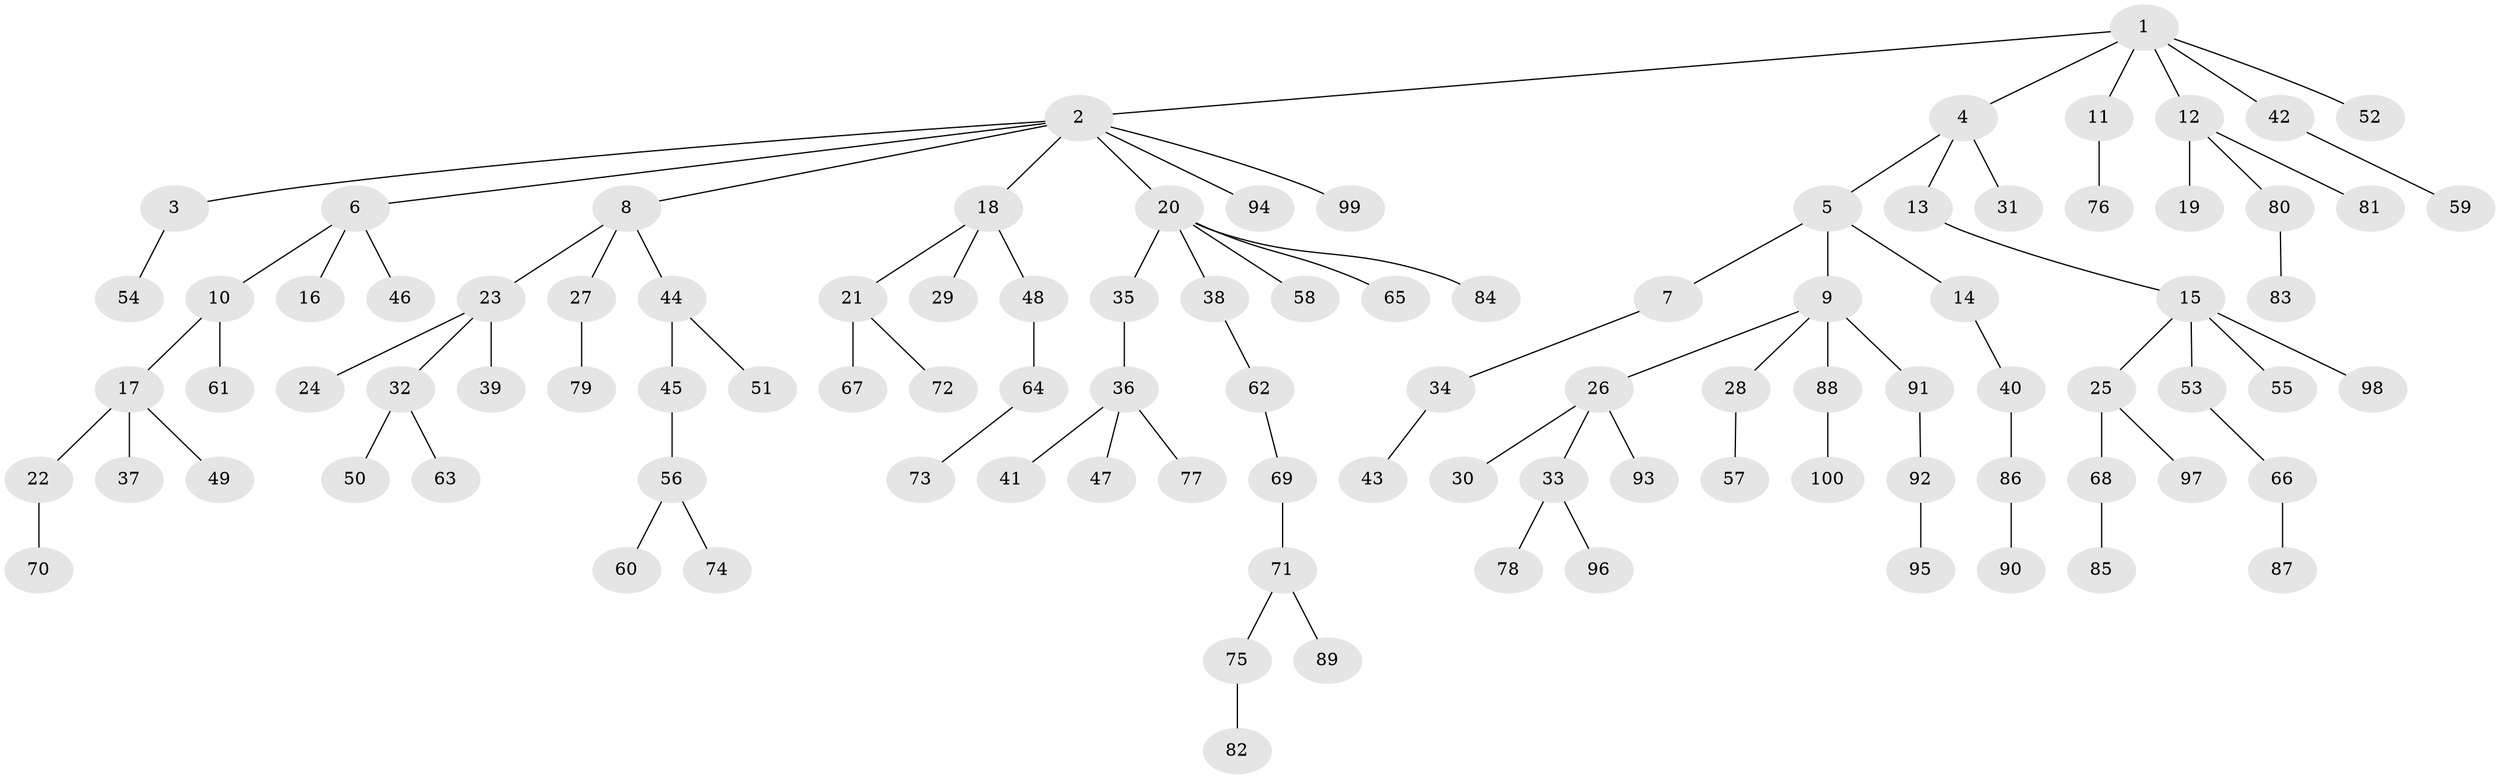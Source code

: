 // Generated by graph-tools (version 1.1) at 2025/38/02/21/25 10:38:55]
// undirected, 100 vertices, 99 edges
graph export_dot {
graph [start="1"]
  node [color=gray90,style=filled];
  1;
  2;
  3;
  4;
  5;
  6;
  7;
  8;
  9;
  10;
  11;
  12;
  13;
  14;
  15;
  16;
  17;
  18;
  19;
  20;
  21;
  22;
  23;
  24;
  25;
  26;
  27;
  28;
  29;
  30;
  31;
  32;
  33;
  34;
  35;
  36;
  37;
  38;
  39;
  40;
  41;
  42;
  43;
  44;
  45;
  46;
  47;
  48;
  49;
  50;
  51;
  52;
  53;
  54;
  55;
  56;
  57;
  58;
  59;
  60;
  61;
  62;
  63;
  64;
  65;
  66;
  67;
  68;
  69;
  70;
  71;
  72;
  73;
  74;
  75;
  76;
  77;
  78;
  79;
  80;
  81;
  82;
  83;
  84;
  85;
  86;
  87;
  88;
  89;
  90;
  91;
  92;
  93;
  94;
  95;
  96;
  97;
  98;
  99;
  100;
  1 -- 2;
  1 -- 4;
  1 -- 11;
  1 -- 12;
  1 -- 42;
  1 -- 52;
  2 -- 3;
  2 -- 6;
  2 -- 8;
  2 -- 18;
  2 -- 20;
  2 -- 94;
  2 -- 99;
  3 -- 54;
  4 -- 5;
  4 -- 13;
  4 -- 31;
  5 -- 7;
  5 -- 9;
  5 -- 14;
  6 -- 10;
  6 -- 16;
  6 -- 46;
  7 -- 34;
  8 -- 23;
  8 -- 27;
  8 -- 44;
  9 -- 26;
  9 -- 28;
  9 -- 88;
  9 -- 91;
  10 -- 17;
  10 -- 61;
  11 -- 76;
  12 -- 19;
  12 -- 80;
  12 -- 81;
  13 -- 15;
  14 -- 40;
  15 -- 25;
  15 -- 53;
  15 -- 55;
  15 -- 98;
  17 -- 22;
  17 -- 37;
  17 -- 49;
  18 -- 21;
  18 -- 29;
  18 -- 48;
  20 -- 35;
  20 -- 38;
  20 -- 58;
  20 -- 65;
  20 -- 84;
  21 -- 67;
  21 -- 72;
  22 -- 70;
  23 -- 24;
  23 -- 32;
  23 -- 39;
  25 -- 68;
  25 -- 97;
  26 -- 30;
  26 -- 33;
  26 -- 93;
  27 -- 79;
  28 -- 57;
  32 -- 50;
  32 -- 63;
  33 -- 78;
  33 -- 96;
  34 -- 43;
  35 -- 36;
  36 -- 41;
  36 -- 47;
  36 -- 77;
  38 -- 62;
  40 -- 86;
  42 -- 59;
  44 -- 45;
  44 -- 51;
  45 -- 56;
  48 -- 64;
  53 -- 66;
  56 -- 60;
  56 -- 74;
  62 -- 69;
  64 -- 73;
  66 -- 87;
  68 -- 85;
  69 -- 71;
  71 -- 75;
  71 -- 89;
  75 -- 82;
  80 -- 83;
  86 -- 90;
  88 -- 100;
  91 -- 92;
  92 -- 95;
}
